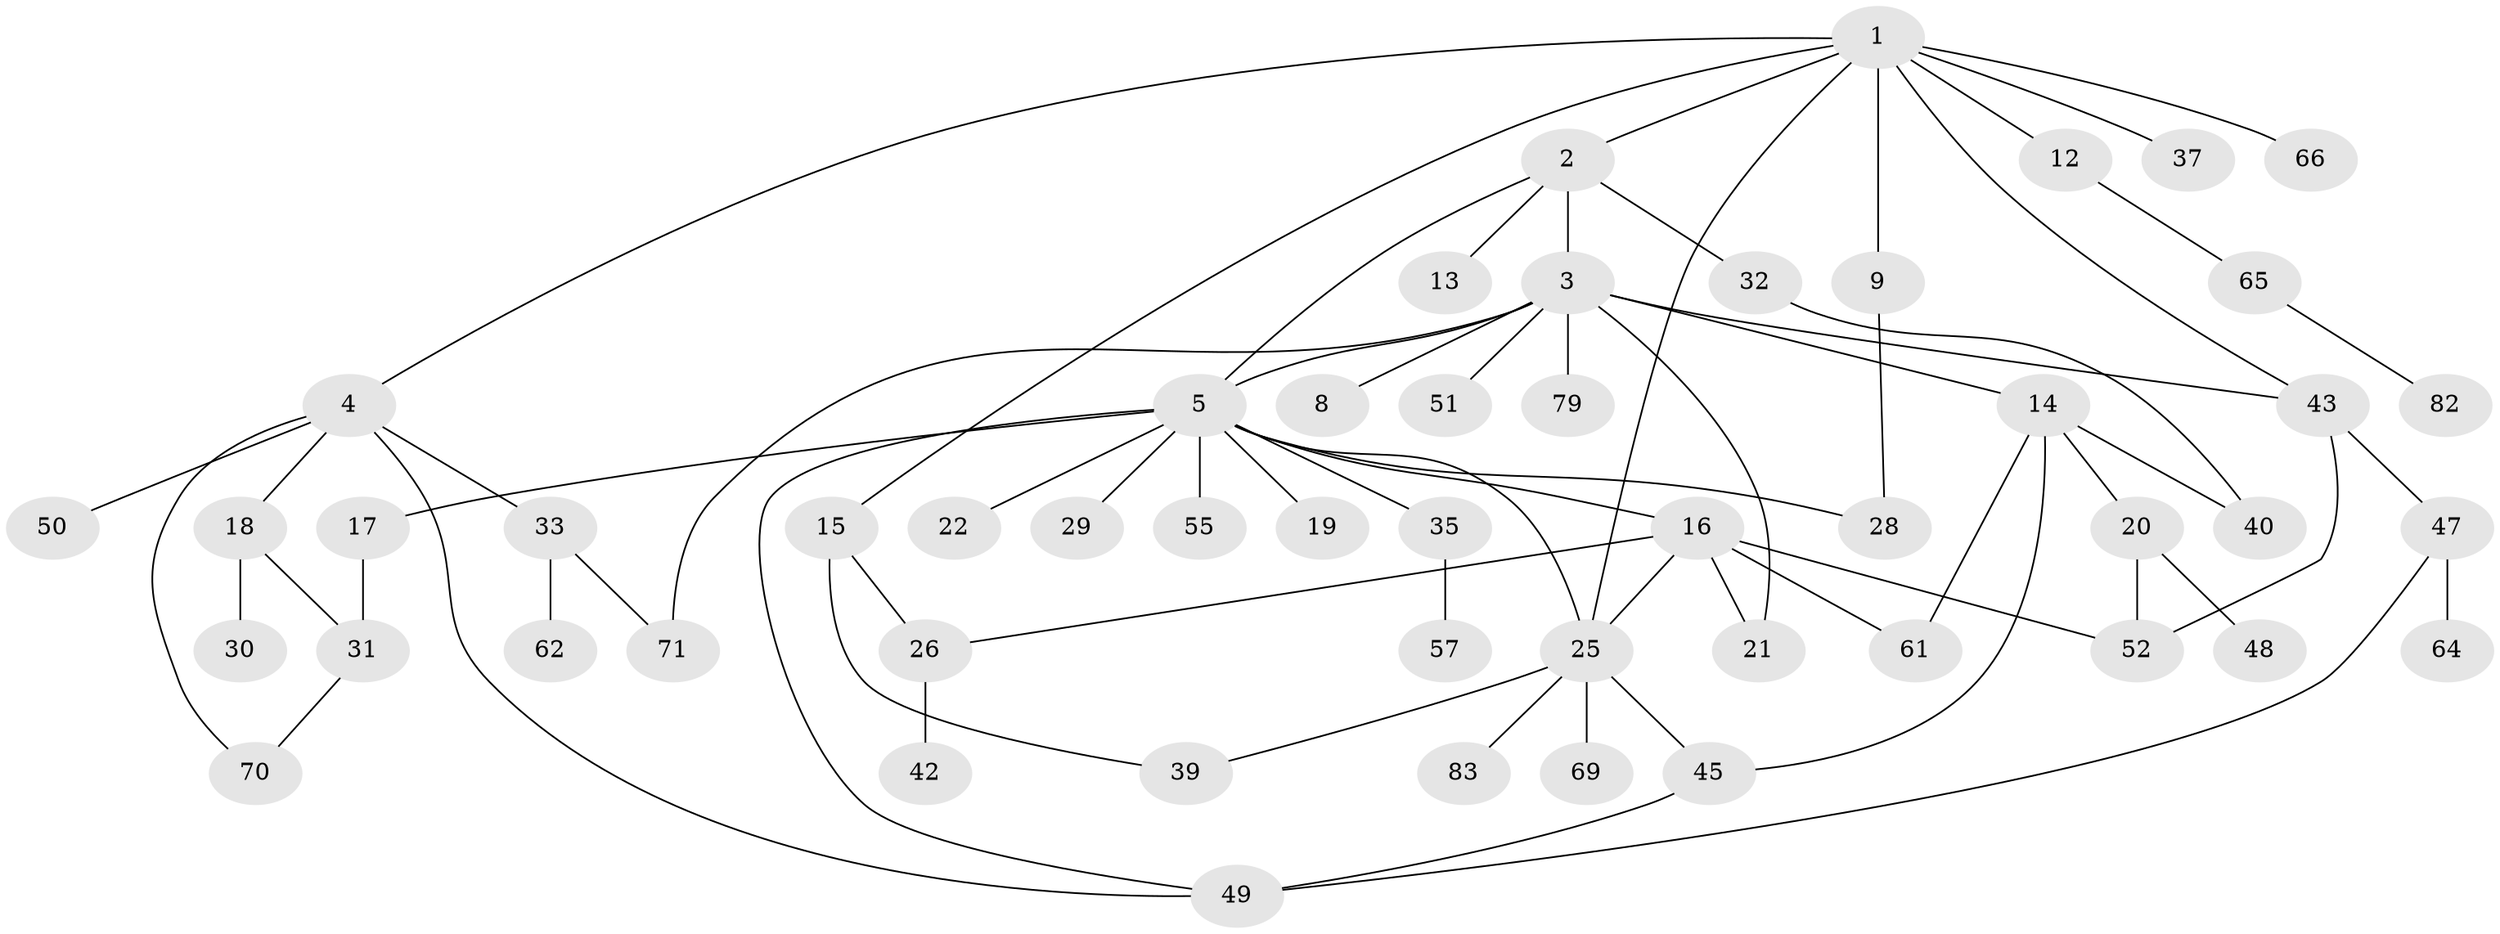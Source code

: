 // original degree distribution, {9: 0.011363636363636364, 5: 0.07954545454545454, 6: 0.03409090909090909, 2: 0.29545454545454547, 1: 0.32954545454545453, 4: 0.056818181818181816, 3: 0.18181818181818182, 7: 0.011363636363636364}
// Generated by graph-tools (version 1.1) at 2025/16/03/04/25 18:16:53]
// undirected, 52 vertices, 70 edges
graph export_dot {
graph [start="1"]
  node [color=gray90,style=filled];
  1;
  2;
  3 [super="+6"];
  4;
  5 [super="+10+7+24"];
  8 [super="+86"];
  9 [super="+46"];
  12;
  13;
  14 [super="+36"];
  15 [super="+27"];
  16 [super="+23+76+60"];
  17 [super="+56+77"];
  18;
  19;
  20;
  21;
  22;
  25 [super="+54+53+41"];
  26;
  28;
  29;
  30;
  31 [super="+73"];
  32 [super="+38"];
  33 [super="+34"];
  35;
  37;
  39 [super="+85"];
  40;
  42;
  43 [super="+44"];
  45;
  47 [super="+58"];
  48;
  49 [super="+59+72"];
  50;
  51;
  52;
  55 [super="+67"];
  57;
  61;
  62;
  64;
  65;
  66;
  69;
  70 [super="+87"];
  71;
  79;
  82;
  83;
  1 -- 2;
  1 -- 4;
  1 -- 9;
  1 -- 12;
  1 -- 15;
  1 -- 25;
  1 -- 37;
  1 -- 43;
  1 -- 66;
  2 -- 3;
  2 -- 5;
  2 -- 13;
  2 -- 32;
  3 -- 71;
  3 -- 79;
  3 -- 21;
  3 -- 5;
  3 -- 51;
  3 -- 8;
  3 -- 43;
  3 -- 14;
  4 -- 18;
  4 -- 33;
  4 -- 50;
  4 -- 70;
  4 -- 49;
  5 -- 35;
  5 -- 16;
  5 -- 49;
  5 -- 17 [weight=2];
  5 -- 19;
  5 -- 22;
  5 -- 55;
  5 -- 25;
  5 -- 28;
  5 -- 29;
  9 -- 28;
  12 -- 65;
  14 -- 20;
  14 -- 61;
  14 -- 40;
  14 -- 45;
  15 -- 26 [weight=2];
  15 -- 39;
  16 -- 21;
  16 -- 26;
  16 -- 52;
  16 -- 25;
  16 -- 61;
  17 -- 31;
  18 -- 30;
  18 -- 31;
  20 -- 48;
  20 -- 52;
  25 -- 39;
  25 -- 45;
  25 -- 83;
  25 -- 69;
  26 -- 42;
  31 -- 70;
  32 -- 40;
  33 -- 62;
  33 -- 71;
  35 -- 57;
  43 -- 47 [weight=2];
  43 -- 52;
  45 -- 49;
  47 -- 64;
  47 -- 49;
  65 -- 82;
}
